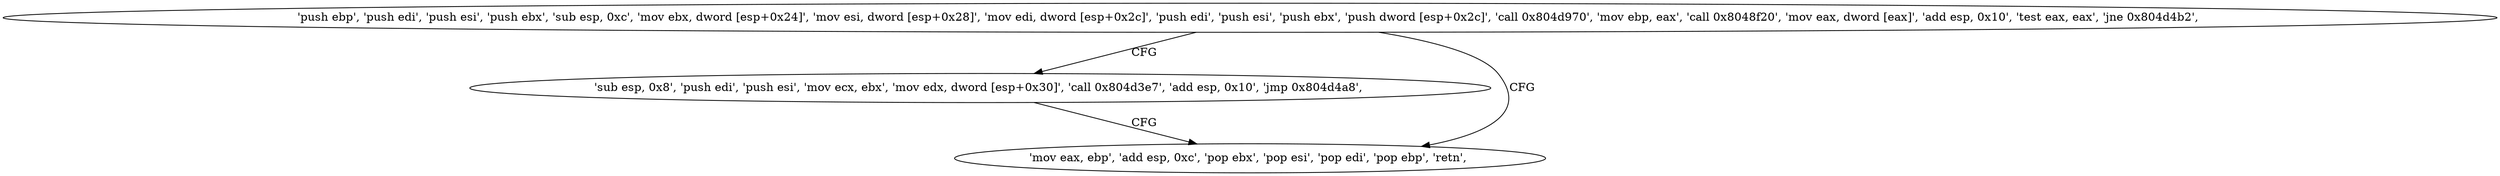 digraph "func" {
"134534265" [label = "'push ebp', 'push edi', 'push esi', 'push ebx', 'sub esp, 0xc', 'mov ebx, dword [esp+0x24]', 'mov esi, dword [esp+0x28]', 'mov edi, dword [esp+0x2c]', 'push edi', 'push esi', 'push ebx', 'push dword [esp+0x2c]', 'call 0x804d970', 'mov ebp, eax', 'call 0x8048f20', 'mov eax, dword [eax]', 'add esp, 0x10', 'test eax, eax', 'jne 0x804d4b2', " ]
"134534322" [label = "'sub esp, 0x8', 'push edi', 'push esi', 'mov ecx, ebx', 'mov edx, dword [esp+0x30]', 'call 0x804d3e7', 'add esp, 0x10', 'jmp 0x804d4a8', " ]
"134534312" [label = "'mov eax, ebp', 'add esp, 0xc', 'pop ebx', 'pop esi', 'pop edi', 'pop ebp', 'retn', " ]
"134534265" -> "134534322" [ label = "CFG" ]
"134534265" -> "134534312" [ label = "CFG" ]
"134534322" -> "134534312" [ label = "CFG" ]
}
